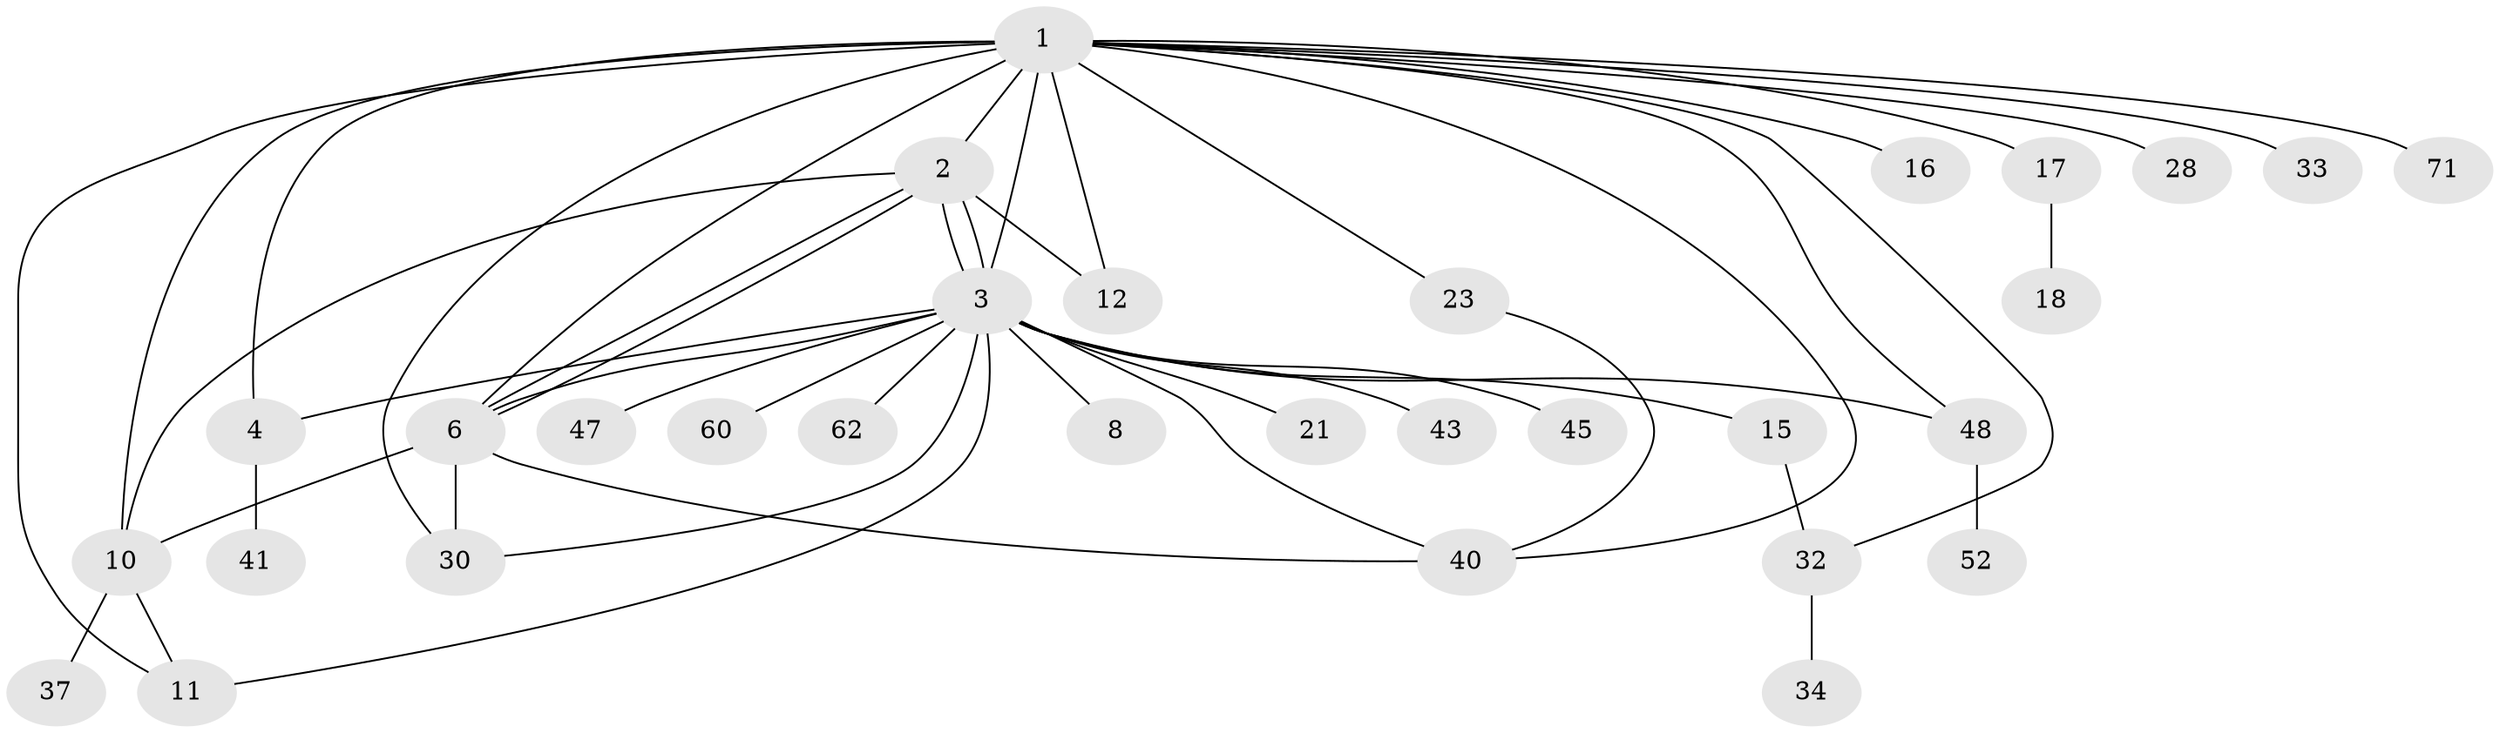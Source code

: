 // original degree distribution, {11: 0.012658227848101266, 10: 0.012658227848101266, 20: 0.012658227848101266, 3: 0.16455696202531644, 6: 0.012658227848101266, 9: 0.02531645569620253, 7: 0.05063291139240506, 2: 0.1518987341772152, 5: 0.05063291139240506, 4: 0.05063291139240506, 1: 0.45569620253164556}
// Generated by graph-tools (version 1.1) at 2025/18/03/04/25 18:18:17]
// undirected, 31 vertices, 48 edges
graph export_dot {
graph [start="1"]
  node [color=gray90,style=filled];
  1 [super="+5+7+9"];
  2 [super="+68+35+29"];
  3 [super="+56+31+58"];
  4;
  6 [super="+22+75+13"];
  8 [super="+42"];
  10 [super="+26"];
  11 [super="+50"];
  12 [super="+39+72+46+59"];
  15 [super="+79"];
  16;
  17 [super="+63"];
  18;
  21;
  23 [super="+38"];
  28 [super="+64"];
  30 [super="+77"];
  32;
  33;
  34 [super="+76"];
  37 [super="+70"];
  40 [super="+55"];
  41;
  43;
  45;
  47;
  48 [super="+49"];
  52;
  60;
  62;
  71;
  1 -- 2 [weight=4];
  1 -- 3 [weight=2];
  1 -- 12 [weight=3];
  1 -- 16;
  1 -- 48;
  1 -- 4;
  1 -- 17;
  1 -- 23;
  1 -- 71;
  1 -- 10 [weight=2];
  1 -- 11;
  1 -- 6 [weight=4];
  1 -- 32;
  1 -- 33;
  1 -- 40;
  1 -- 28 [weight=2];
  1 -- 30;
  2 -- 3 [weight=2];
  2 -- 3;
  2 -- 6;
  2 -- 6;
  2 -- 10;
  2 -- 12;
  3 -- 4;
  3 -- 6;
  3 -- 8;
  3 -- 15;
  3 -- 21;
  3 -- 40;
  3 -- 43;
  3 -- 45;
  3 -- 47;
  3 -- 48;
  3 -- 60;
  3 -- 62;
  3 -- 30;
  3 -- 11;
  4 -- 41;
  6 -- 40;
  6 -- 10;
  6 -- 30;
  10 -- 11;
  10 -- 37;
  15 -- 32;
  17 -- 18;
  23 -- 40;
  32 -- 34;
  48 -- 52;
}
